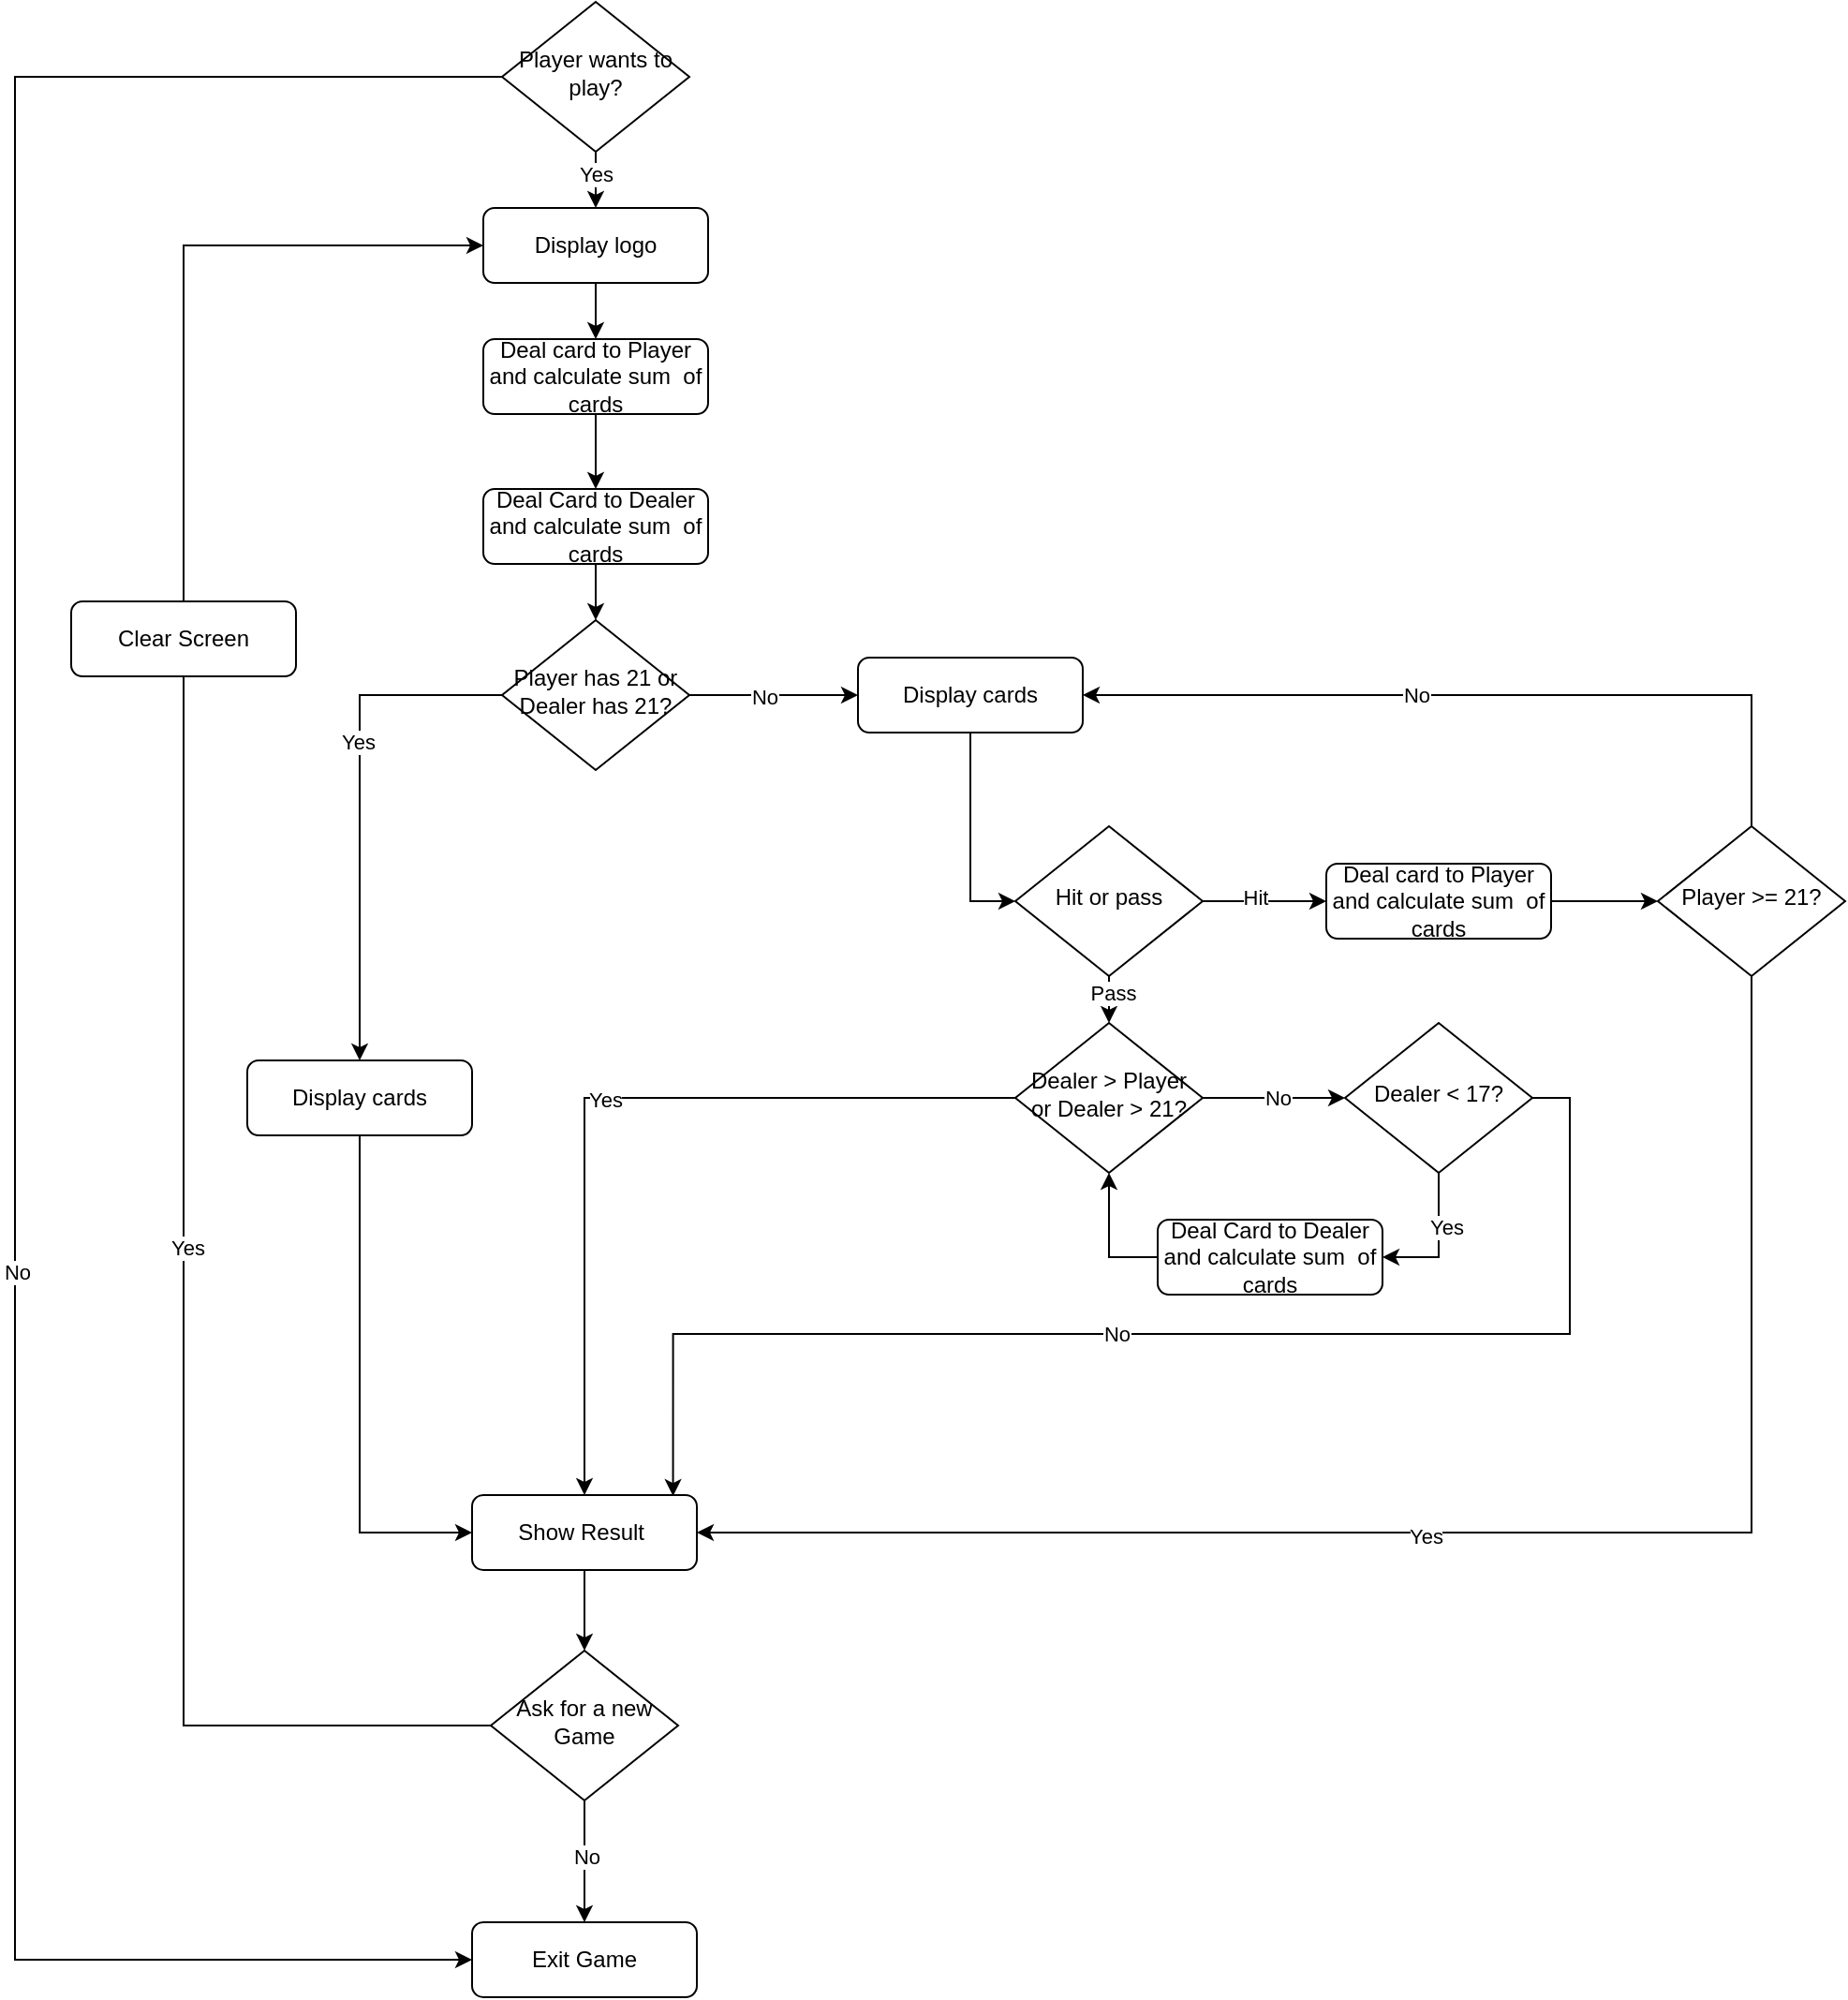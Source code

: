 <mxfile version="22.1.7" type="device">
  <diagram id="C5RBs43oDa-KdzZeNtuy" name="Page-1">
    <mxGraphModel dx="2140" dy="1884" grid="1" gridSize="10" guides="1" tooltips="1" connect="1" arrows="1" fold="1" page="1" pageScale="1" pageWidth="827" pageHeight="1169" math="0" shadow="0">
      <root>
        <mxCell id="WIyWlLk6GJQsqaUBKTNV-0" />
        <mxCell id="WIyWlLk6GJQsqaUBKTNV-1" parent="WIyWlLk6GJQsqaUBKTNV-0" />
        <mxCell id="GHpOodpco-bDYcz97Vp4-15" style="edgeStyle=orthogonalEdgeStyle;rounded=0;orthogonalLoop=1;jettySize=auto;html=1;exitX=0.5;exitY=1;exitDx=0;exitDy=0;" parent="WIyWlLk6GJQsqaUBKTNV-1" source="WIyWlLk6GJQsqaUBKTNV-3" target="WIyWlLk6GJQsqaUBKTNV-7" edge="1">
          <mxGeometry relative="1" as="geometry" />
        </mxCell>
        <mxCell id="WIyWlLk6GJQsqaUBKTNV-3" value="Display logo" style="rounded=1;whiteSpace=wrap;html=1;fontSize=12;glass=0;strokeWidth=1;shadow=0;" parent="WIyWlLk6GJQsqaUBKTNV-1" vertex="1">
          <mxGeometry x="200" y="70" width="120" height="40" as="geometry" />
        </mxCell>
        <mxCell id="GHpOodpco-bDYcz97Vp4-16" style="edgeStyle=orthogonalEdgeStyle;rounded=0;orthogonalLoop=1;jettySize=auto;html=1;exitX=0.5;exitY=1;exitDx=0;exitDy=0;" parent="WIyWlLk6GJQsqaUBKTNV-1" source="WIyWlLk6GJQsqaUBKTNV-7" target="GHpOodpco-bDYcz97Vp4-0" edge="1">
          <mxGeometry relative="1" as="geometry" />
        </mxCell>
        <mxCell id="WIyWlLk6GJQsqaUBKTNV-7" value="Deal card to Player and calculate sum&amp;nbsp; of cards" style="rounded=1;whiteSpace=wrap;html=1;fontSize=12;glass=0;strokeWidth=1;shadow=0;" parent="WIyWlLk6GJQsqaUBKTNV-1" vertex="1">
          <mxGeometry x="200" y="140" width="120" height="40" as="geometry" />
        </mxCell>
        <mxCell id="GHpOodpco-bDYcz97Vp4-22" style="edgeStyle=orthogonalEdgeStyle;rounded=0;orthogonalLoop=1;jettySize=auto;html=1;exitX=1;exitY=0.5;exitDx=0;exitDy=0;" parent="WIyWlLk6GJQsqaUBKTNV-1" source="WIyWlLk6GJQsqaUBKTNV-10" target="WIyWlLk6GJQsqaUBKTNV-12" edge="1">
          <mxGeometry relative="1" as="geometry" />
        </mxCell>
        <mxCell id="GHpOodpco-bDYcz97Vp4-27" value="No" style="edgeLabel;html=1;align=center;verticalAlign=middle;resizable=0;points=[];" parent="GHpOodpco-bDYcz97Vp4-22" vertex="1" connectable="0">
          <mxGeometry x="-0.106" y="-1" relative="1" as="geometry">
            <mxPoint as="offset" />
          </mxGeometry>
        </mxCell>
        <mxCell id="LzkbA7sXEcr2IUJfFZpf-8" style="edgeStyle=orthogonalEdgeStyle;rounded=0;orthogonalLoop=1;jettySize=auto;html=1;exitX=0;exitY=0.5;exitDx=0;exitDy=0;entryX=0.5;entryY=0;entryDx=0;entryDy=0;" edge="1" parent="WIyWlLk6GJQsqaUBKTNV-1" source="WIyWlLk6GJQsqaUBKTNV-10" target="LzkbA7sXEcr2IUJfFZpf-0">
          <mxGeometry relative="1" as="geometry">
            <mxPoint x="84" y="440" as="targetPoint" />
          </mxGeometry>
        </mxCell>
        <mxCell id="LzkbA7sXEcr2IUJfFZpf-9" value="Yes" style="edgeLabel;html=1;align=center;verticalAlign=middle;resizable=0;points=[];" vertex="1" connectable="0" parent="LzkbA7sXEcr2IUJfFZpf-8">
          <mxGeometry x="-0.256" y="-1" relative="1" as="geometry">
            <mxPoint as="offset" />
          </mxGeometry>
        </mxCell>
        <mxCell id="WIyWlLk6GJQsqaUBKTNV-10" value="Player has 21 or Dealer has 21?" style="rhombus;whiteSpace=wrap;html=1;shadow=0;fontFamily=Helvetica;fontSize=12;align=center;strokeWidth=1;spacing=6;spacingTop=-4;" parent="WIyWlLk6GJQsqaUBKTNV-1" vertex="1">
          <mxGeometry x="210" y="290" width="100" height="80" as="geometry" />
        </mxCell>
        <mxCell id="GHpOodpco-bDYcz97Vp4-6" style="edgeStyle=orthogonalEdgeStyle;rounded=0;orthogonalLoop=1;jettySize=auto;html=1;exitX=0.5;exitY=1;exitDx=0;exitDy=0;entryX=0.5;entryY=0;entryDx=0;entryDy=0;" parent="WIyWlLk6GJQsqaUBKTNV-1" source="WIyWlLk6GJQsqaUBKTNV-11" target="GHpOodpco-bDYcz97Vp4-4" edge="1">
          <mxGeometry relative="1" as="geometry" />
        </mxCell>
        <mxCell id="WIyWlLk6GJQsqaUBKTNV-11" value="Show Result&amp;nbsp;" style="rounded=1;whiteSpace=wrap;html=1;fontSize=12;glass=0;strokeWidth=1;shadow=0;" parent="WIyWlLk6GJQsqaUBKTNV-1" vertex="1">
          <mxGeometry x="194" y="757" width="120" height="40" as="geometry" />
        </mxCell>
        <mxCell id="GHpOodpco-bDYcz97Vp4-23" style="edgeStyle=orthogonalEdgeStyle;rounded=0;orthogonalLoop=1;jettySize=auto;html=1;exitX=0.5;exitY=1;exitDx=0;exitDy=0;entryX=0;entryY=0.5;entryDx=0;entryDy=0;" parent="WIyWlLk6GJQsqaUBKTNV-1" source="WIyWlLk6GJQsqaUBKTNV-12" target="GHpOodpco-bDYcz97Vp4-21" edge="1">
          <mxGeometry relative="1" as="geometry" />
        </mxCell>
        <mxCell id="WIyWlLk6GJQsqaUBKTNV-12" value="Display cards" style="rounded=1;whiteSpace=wrap;html=1;fontSize=12;glass=0;strokeWidth=1;shadow=0;" parent="WIyWlLk6GJQsqaUBKTNV-1" vertex="1">
          <mxGeometry x="400" y="310" width="120" height="40" as="geometry" />
        </mxCell>
        <mxCell id="GHpOodpco-bDYcz97Vp4-17" style="edgeStyle=orthogonalEdgeStyle;rounded=0;orthogonalLoop=1;jettySize=auto;html=1;exitX=0.5;exitY=1;exitDx=0;exitDy=0;entryX=0.5;entryY=0;entryDx=0;entryDy=0;" parent="WIyWlLk6GJQsqaUBKTNV-1" source="GHpOodpco-bDYcz97Vp4-0" target="WIyWlLk6GJQsqaUBKTNV-10" edge="1">
          <mxGeometry relative="1" as="geometry" />
        </mxCell>
        <mxCell id="GHpOodpco-bDYcz97Vp4-0" value="Deal Card to Dealer and calculate sum&amp;nbsp; of cards" style="rounded=1;whiteSpace=wrap;html=1;fontSize=12;glass=0;strokeWidth=1;shadow=0;" parent="WIyWlLk6GJQsqaUBKTNV-1" vertex="1">
          <mxGeometry x="200" y="220" width="120" height="40" as="geometry" />
        </mxCell>
        <mxCell id="GHpOodpco-bDYcz97Vp4-1" value="Exit Game" style="rounded=1;whiteSpace=wrap;html=1;fontSize=12;glass=0;strokeWidth=1;shadow=0;" parent="WIyWlLk6GJQsqaUBKTNV-1" vertex="1">
          <mxGeometry x="194" y="985" width="120" height="40" as="geometry" />
        </mxCell>
        <mxCell id="GHpOodpco-bDYcz97Vp4-7" style="edgeStyle=orthogonalEdgeStyle;rounded=0;orthogonalLoop=1;jettySize=auto;html=1;exitX=0.5;exitY=1;exitDx=0;exitDy=0;" parent="WIyWlLk6GJQsqaUBKTNV-1" source="GHpOodpco-bDYcz97Vp4-4" target="GHpOodpco-bDYcz97Vp4-1" edge="1">
          <mxGeometry relative="1" as="geometry" />
        </mxCell>
        <mxCell id="GHpOodpco-bDYcz97Vp4-8" value="No" style="edgeLabel;html=1;align=center;verticalAlign=middle;resizable=0;points=[];" parent="GHpOodpco-bDYcz97Vp4-7" vertex="1" connectable="0">
          <mxGeometry x="-0.077" y="1" relative="1" as="geometry">
            <mxPoint as="offset" />
          </mxGeometry>
        </mxCell>
        <mxCell id="GHpOodpco-bDYcz97Vp4-12" style="edgeStyle=orthogonalEdgeStyle;rounded=0;orthogonalLoop=1;jettySize=auto;html=1;exitX=0;exitY=0.5;exitDx=0;exitDy=0;entryX=0;entryY=0.5;entryDx=0;entryDy=0;" parent="WIyWlLk6GJQsqaUBKTNV-1" source="GHpOodpco-bDYcz97Vp4-13" target="WIyWlLk6GJQsqaUBKTNV-3" edge="1">
          <mxGeometry relative="1" as="geometry">
            <Array as="points">
              <mxPoint x="40" y="90" />
            </Array>
          </mxGeometry>
        </mxCell>
        <mxCell id="GHpOodpco-bDYcz97Vp4-4" value="Ask for a new Game" style="rhombus;whiteSpace=wrap;html=1;shadow=0;fontFamily=Helvetica;fontSize=12;align=center;strokeWidth=1;spacing=6;spacingTop=-4;" parent="WIyWlLk6GJQsqaUBKTNV-1" vertex="1">
          <mxGeometry x="204" y="840" width="100" height="80" as="geometry" />
        </mxCell>
        <mxCell id="GHpOodpco-bDYcz97Vp4-10" style="edgeStyle=orthogonalEdgeStyle;rounded=0;orthogonalLoop=1;jettySize=auto;html=1;exitX=0.5;exitY=1;exitDx=0;exitDy=0;entryX=0.5;entryY=0;entryDx=0;entryDy=0;" parent="WIyWlLk6GJQsqaUBKTNV-1" source="GHpOodpco-bDYcz97Vp4-9" target="WIyWlLk6GJQsqaUBKTNV-3" edge="1">
          <mxGeometry relative="1" as="geometry" />
        </mxCell>
        <mxCell id="GHpOodpco-bDYcz97Vp4-11" value="Yes" style="edgeLabel;html=1;align=center;verticalAlign=middle;resizable=0;points=[];" parent="GHpOodpco-bDYcz97Vp4-10" vertex="1" connectable="0">
          <mxGeometry x="-0.191" relative="1" as="geometry">
            <mxPoint as="offset" />
          </mxGeometry>
        </mxCell>
        <mxCell id="GHpOodpco-bDYcz97Vp4-18" style="edgeStyle=orthogonalEdgeStyle;rounded=0;orthogonalLoop=1;jettySize=auto;html=1;exitX=0;exitY=0.5;exitDx=0;exitDy=0;entryX=0;entryY=0.5;entryDx=0;entryDy=0;" parent="WIyWlLk6GJQsqaUBKTNV-1" source="GHpOodpco-bDYcz97Vp4-9" target="GHpOodpco-bDYcz97Vp4-1" edge="1">
          <mxGeometry relative="1" as="geometry">
            <Array as="points">
              <mxPoint x="-50" />
              <mxPoint x="-50" y="1005" />
            </Array>
          </mxGeometry>
        </mxCell>
        <mxCell id="GHpOodpco-bDYcz97Vp4-19" value="No" style="edgeLabel;html=1;align=center;verticalAlign=middle;resizable=0;points=[];" parent="GHpOodpco-bDYcz97Vp4-18" vertex="1" connectable="0">
          <mxGeometry x="0.19" y="1" relative="1" as="geometry">
            <mxPoint as="offset" />
          </mxGeometry>
        </mxCell>
        <mxCell id="GHpOodpco-bDYcz97Vp4-9" value="Player wants to play?" style="rhombus;whiteSpace=wrap;html=1;shadow=0;fontFamily=Helvetica;fontSize=12;align=center;strokeWidth=1;spacing=6;spacingTop=-4;" parent="WIyWlLk6GJQsqaUBKTNV-1" vertex="1">
          <mxGeometry x="210" y="-40" width="100" height="80" as="geometry" />
        </mxCell>
        <mxCell id="GHpOodpco-bDYcz97Vp4-14" value="" style="edgeStyle=orthogonalEdgeStyle;rounded=0;orthogonalLoop=1;jettySize=auto;html=1;exitX=0;exitY=0.5;exitDx=0;exitDy=0;entryX=0;entryY=0.5;entryDx=0;entryDy=0;" parent="WIyWlLk6GJQsqaUBKTNV-1" source="GHpOodpco-bDYcz97Vp4-4" target="GHpOodpco-bDYcz97Vp4-13" edge="1">
          <mxGeometry relative="1" as="geometry">
            <mxPoint x="90" y="545" as="sourcePoint" />
            <mxPoint x="200" y="90" as="targetPoint" />
            <Array as="points">
              <mxPoint x="40" y="880" />
              <mxPoint x="40" y="300" />
            </Array>
          </mxGeometry>
        </mxCell>
        <mxCell id="GHpOodpco-bDYcz97Vp4-28" value="Yes" style="edgeLabel;html=1;align=center;verticalAlign=middle;resizable=0;points=[];" parent="GHpOodpco-bDYcz97Vp4-14" vertex="1" connectable="0">
          <mxGeometry x="0.042" y="-2" relative="1" as="geometry">
            <mxPoint as="offset" />
          </mxGeometry>
        </mxCell>
        <mxCell id="GHpOodpco-bDYcz97Vp4-13" value="Clear Screen" style="rounded=1;whiteSpace=wrap;html=1;fontSize=12;glass=0;strokeWidth=1;shadow=0;" parent="WIyWlLk6GJQsqaUBKTNV-1" vertex="1">
          <mxGeometry x="-20" y="280" width="120" height="40" as="geometry" />
        </mxCell>
        <mxCell id="GHpOodpco-bDYcz97Vp4-25" style="edgeStyle=orthogonalEdgeStyle;rounded=0;orthogonalLoop=1;jettySize=auto;html=1;exitX=0.5;exitY=1;exitDx=0;exitDy=0;entryX=0.5;entryY=0;entryDx=0;entryDy=0;" parent="WIyWlLk6GJQsqaUBKTNV-1" source="GHpOodpco-bDYcz97Vp4-21" target="GHpOodpco-bDYcz97Vp4-24" edge="1">
          <mxGeometry relative="1" as="geometry" />
        </mxCell>
        <mxCell id="GHpOodpco-bDYcz97Vp4-26" value="Pass" style="edgeLabel;html=1;align=center;verticalAlign=middle;resizable=0;points=[];" parent="GHpOodpco-bDYcz97Vp4-25" vertex="1" connectable="0">
          <mxGeometry x="-0.305" y="2" relative="1" as="geometry">
            <mxPoint as="offset" />
          </mxGeometry>
        </mxCell>
        <mxCell id="GHpOodpco-bDYcz97Vp4-37" style="edgeStyle=orthogonalEdgeStyle;rounded=0;orthogonalLoop=1;jettySize=auto;html=1;exitX=1;exitY=0.5;exitDx=0;exitDy=0;" parent="WIyWlLk6GJQsqaUBKTNV-1" source="GHpOodpco-bDYcz97Vp4-21" target="GHpOodpco-bDYcz97Vp4-36" edge="1">
          <mxGeometry relative="1" as="geometry" />
        </mxCell>
        <mxCell id="GHpOodpco-bDYcz97Vp4-38" value="Hit" style="edgeLabel;html=1;align=center;verticalAlign=middle;resizable=0;points=[];" parent="GHpOodpco-bDYcz97Vp4-37" vertex="1" connectable="0">
          <mxGeometry x="-0.164" y="2" relative="1" as="geometry">
            <mxPoint as="offset" />
          </mxGeometry>
        </mxCell>
        <mxCell id="GHpOodpco-bDYcz97Vp4-21" value="Hit or pass" style="rhombus;whiteSpace=wrap;html=1;shadow=0;fontFamily=Helvetica;fontSize=12;align=center;strokeWidth=1;spacing=6;spacingTop=-4;" parent="WIyWlLk6GJQsqaUBKTNV-1" vertex="1">
          <mxGeometry x="484" y="400" width="100" height="80" as="geometry" />
        </mxCell>
        <mxCell id="GHpOodpco-bDYcz97Vp4-29" style="edgeStyle=orthogonalEdgeStyle;rounded=0;orthogonalLoop=1;jettySize=auto;html=1;exitX=0;exitY=0.5;exitDx=0;exitDy=0;entryX=0.5;entryY=0;entryDx=0;entryDy=0;" parent="WIyWlLk6GJQsqaUBKTNV-1" source="GHpOodpco-bDYcz97Vp4-24" target="WIyWlLk6GJQsqaUBKTNV-11" edge="1">
          <mxGeometry relative="1" as="geometry" />
        </mxCell>
        <mxCell id="GHpOodpco-bDYcz97Vp4-30" value="Yes" style="edgeLabel;html=1;align=center;verticalAlign=middle;resizable=0;points=[];" parent="GHpOodpco-bDYcz97Vp4-29" vertex="1" connectable="0">
          <mxGeometry x="-0.007" y="1" relative="1" as="geometry">
            <mxPoint as="offset" />
          </mxGeometry>
        </mxCell>
        <mxCell id="5TcZ0odU2QFlV1HklyYh-1" style="edgeStyle=orthogonalEdgeStyle;rounded=0;orthogonalLoop=1;jettySize=auto;html=1;exitX=1;exitY=0.5;exitDx=0;exitDy=0;entryX=0;entryY=0.5;entryDx=0;entryDy=0;" parent="WIyWlLk6GJQsqaUBKTNV-1" source="GHpOodpco-bDYcz97Vp4-24" target="5TcZ0odU2QFlV1HklyYh-0" edge="1">
          <mxGeometry relative="1" as="geometry" />
        </mxCell>
        <mxCell id="5TcZ0odU2QFlV1HklyYh-2" value="No" style="edgeLabel;html=1;align=center;verticalAlign=middle;resizable=0;points=[];" parent="5TcZ0odU2QFlV1HklyYh-1" vertex="1" connectable="0">
          <mxGeometry x="0.035" relative="1" as="geometry">
            <mxPoint as="offset" />
          </mxGeometry>
        </mxCell>
        <mxCell id="GHpOodpco-bDYcz97Vp4-24" value="Dealer &amp;gt; Player or Dealer &amp;gt; 21?" style="rhombus;whiteSpace=wrap;html=1;shadow=0;fontFamily=Helvetica;fontSize=12;align=center;strokeWidth=1;spacing=6;spacingTop=-4;" parent="WIyWlLk6GJQsqaUBKTNV-1" vertex="1">
          <mxGeometry x="484" y="505" width="100" height="80" as="geometry" />
        </mxCell>
        <mxCell id="5TcZ0odU2QFlV1HklyYh-6" style="edgeStyle=orthogonalEdgeStyle;rounded=0;orthogonalLoop=1;jettySize=auto;html=1;exitX=0;exitY=0.5;exitDx=0;exitDy=0;entryX=0.5;entryY=1;entryDx=0;entryDy=0;" parent="WIyWlLk6GJQsqaUBKTNV-1" source="GHpOodpco-bDYcz97Vp4-31" target="GHpOodpco-bDYcz97Vp4-24" edge="1">
          <mxGeometry relative="1" as="geometry" />
        </mxCell>
        <mxCell id="GHpOodpco-bDYcz97Vp4-31" value="Deal Card to Dealer and calculate sum&amp;nbsp; of cards" style="rounded=1;whiteSpace=wrap;html=1;fontSize=12;glass=0;strokeWidth=1;shadow=0;" parent="WIyWlLk6GJQsqaUBKTNV-1" vertex="1">
          <mxGeometry x="560" y="610" width="120" height="40" as="geometry" />
        </mxCell>
        <mxCell id="GHpOodpco-bDYcz97Vp4-41" style="edgeStyle=orthogonalEdgeStyle;rounded=0;orthogonalLoop=1;jettySize=auto;html=1;exitX=1;exitY=0.5;exitDx=0;exitDy=0;entryX=0;entryY=0.5;entryDx=0;entryDy=0;" parent="WIyWlLk6GJQsqaUBKTNV-1" source="GHpOodpco-bDYcz97Vp4-36" target="GHpOodpco-bDYcz97Vp4-39" edge="1">
          <mxGeometry relative="1" as="geometry" />
        </mxCell>
        <mxCell id="GHpOodpco-bDYcz97Vp4-36" value="Deal card to Player and calculate sum&amp;nbsp; of cards" style="rounded=1;whiteSpace=wrap;html=1;fontSize=12;glass=0;strokeWidth=1;shadow=0;" parent="WIyWlLk6GJQsqaUBKTNV-1" vertex="1">
          <mxGeometry x="650" y="420" width="120" height="40" as="geometry" />
        </mxCell>
        <mxCell id="GHpOodpco-bDYcz97Vp4-42" style="edgeStyle=orthogonalEdgeStyle;rounded=0;orthogonalLoop=1;jettySize=auto;html=1;exitX=0.5;exitY=0;exitDx=0;exitDy=0;entryX=1;entryY=0.5;entryDx=0;entryDy=0;" parent="WIyWlLk6GJQsqaUBKTNV-1" source="GHpOodpco-bDYcz97Vp4-39" target="WIyWlLk6GJQsqaUBKTNV-12" edge="1">
          <mxGeometry relative="1" as="geometry" />
        </mxCell>
        <mxCell id="GHpOodpco-bDYcz97Vp4-43" value="No" style="edgeLabel;html=1;align=center;verticalAlign=middle;resizable=0;points=[];" parent="GHpOodpco-bDYcz97Vp4-42" vertex="1" connectable="0">
          <mxGeometry x="0.168" relative="1" as="geometry">
            <mxPoint as="offset" />
          </mxGeometry>
        </mxCell>
        <mxCell id="GHpOodpco-bDYcz97Vp4-44" style="edgeStyle=orthogonalEdgeStyle;rounded=0;orthogonalLoop=1;jettySize=auto;html=1;exitX=0.5;exitY=1;exitDx=0;exitDy=0;entryX=1;entryY=0.5;entryDx=0;entryDy=0;" parent="WIyWlLk6GJQsqaUBKTNV-1" source="GHpOodpco-bDYcz97Vp4-39" target="WIyWlLk6GJQsqaUBKTNV-11" edge="1">
          <mxGeometry relative="1" as="geometry" />
        </mxCell>
        <mxCell id="GHpOodpco-bDYcz97Vp4-45" value="Yes" style="edgeLabel;html=1;align=center;verticalAlign=middle;resizable=0;points=[];" parent="GHpOodpco-bDYcz97Vp4-44" vertex="1" connectable="0">
          <mxGeometry x="0.093" y="2" relative="1" as="geometry">
            <mxPoint x="-1" as="offset" />
          </mxGeometry>
        </mxCell>
        <mxCell id="GHpOodpco-bDYcz97Vp4-39" value="Player &amp;gt;= 21?" style="rhombus;whiteSpace=wrap;html=1;shadow=0;fontFamily=Helvetica;fontSize=12;align=center;strokeWidth=1;spacing=6;spacingTop=-4;" parent="WIyWlLk6GJQsqaUBKTNV-1" vertex="1">
          <mxGeometry x="827" y="400" width="100" height="80" as="geometry" />
        </mxCell>
        <mxCell id="5TcZ0odU2QFlV1HklyYh-4" style="edgeStyle=orthogonalEdgeStyle;rounded=0;orthogonalLoop=1;jettySize=auto;html=1;exitX=0.5;exitY=1;exitDx=0;exitDy=0;entryX=1;entryY=0.5;entryDx=0;entryDy=0;" parent="WIyWlLk6GJQsqaUBKTNV-1" source="5TcZ0odU2QFlV1HklyYh-0" target="GHpOodpco-bDYcz97Vp4-31" edge="1">
          <mxGeometry relative="1" as="geometry" />
        </mxCell>
        <mxCell id="5TcZ0odU2QFlV1HklyYh-10" value="Yes" style="edgeLabel;html=1;align=center;verticalAlign=middle;resizable=0;points=[];" parent="5TcZ0odU2QFlV1HklyYh-4" vertex="1" connectable="0">
          <mxGeometry x="-0.231" y="4" relative="1" as="geometry">
            <mxPoint as="offset" />
          </mxGeometry>
        </mxCell>
        <mxCell id="5TcZ0odU2QFlV1HklyYh-0" value="Dealer &amp;lt; 17?" style="rhombus;whiteSpace=wrap;html=1;shadow=0;fontFamily=Helvetica;fontSize=12;align=center;strokeWidth=1;spacing=6;spacingTop=-4;" parent="WIyWlLk6GJQsqaUBKTNV-1" vertex="1">
          <mxGeometry x="660" y="505" width="100" height="80" as="geometry" />
        </mxCell>
        <mxCell id="5TcZ0odU2QFlV1HklyYh-7" style="edgeStyle=orthogonalEdgeStyle;rounded=0;orthogonalLoop=1;jettySize=auto;html=1;exitX=1;exitY=0.5;exitDx=0;exitDy=0;entryX=0.894;entryY=0.013;entryDx=0;entryDy=0;entryPerimeter=0;" parent="WIyWlLk6GJQsqaUBKTNV-1" source="5TcZ0odU2QFlV1HklyYh-0" target="WIyWlLk6GJQsqaUBKTNV-11" edge="1">
          <mxGeometry relative="1" as="geometry" />
        </mxCell>
        <mxCell id="5TcZ0odU2QFlV1HklyYh-11" value="No" style="edgeLabel;html=1;align=center;verticalAlign=middle;resizable=0;points=[];" parent="5TcZ0odU2QFlV1HklyYh-7" vertex="1" connectable="0">
          <mxGeometry x="0.092" relative="1" as="geometry">
            <mxPoint as="offset" />
          </mxGeometry>
        </mxCell>
        <mxCell id="LzkbA7sXEcr2IUJfFZpf-5" style="edgeStyle=orthogonalEdgeStyle;rounded=0;orthogonalLoop=1;jettySize=auto;html=1;exitX=0.5;exitY=1;exitDx=0;exitDy=0;entryX=0;entryY=0.5;entryDx=0;entryDy=0;" edge="1" parent="WIyWlLk6GJQsqaUBKTNV-1" source="LzkbA7sXEcr2IUJfFZpf-0" target="WIyWlLk6GJQsqaUBKTNV-11">
          <mxGeometry relative="1" as="geometry" />
        </mxCell>
        <mxCell id="LzkbA7sXEcr2IUJfFZpf-0" value="Display cards" style="rounded=1;whiteSpace=wrap;html=1;fontSize=12;glass=0;strokeWidth=1;shadow=0;" vertex="1" parent="WIyWlLk6GJQsqaUBKTNV-1">
          <mxGeometry x="74" y="525" width="120" height="40" as="geometry" />
        </mxCell>
      </root>
    </mxGraphModel>
  </diagram>
</mxfile>
